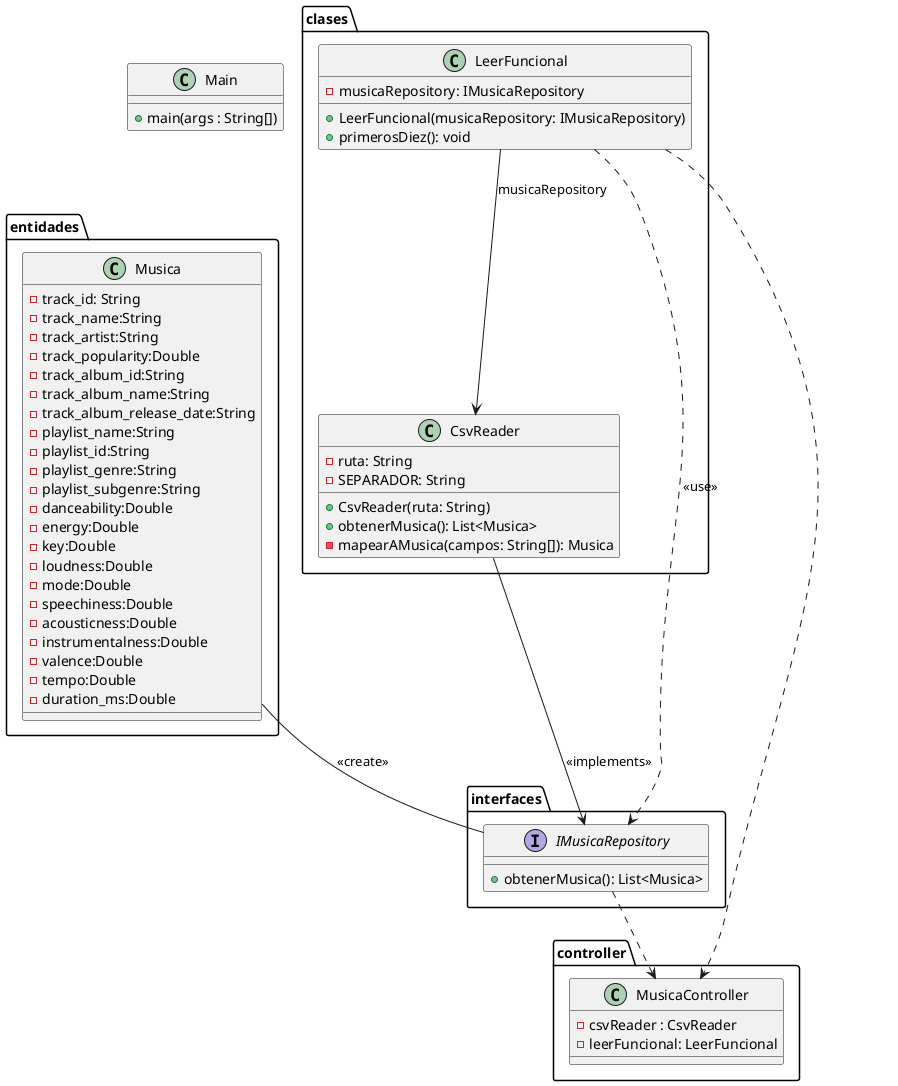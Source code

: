 @startuml



package entidades {
  class Musica {
    - track_id: String
    - track_name:String
    - track_artist:String
    - track_popularity:Double
    - track_album_id:String
    - track_album_name:String
    - track_album_release_date:String
    - playlist_name:String
    - playlist_id:String
    - playlist_genre:String
    - playlist_subgenre:String
    - danceability:Double
    - energy:Double
    - key:Double
    - loudness:Double
    - mode:Double
    - speechiness:Double
    - acousticness:Double
    - instrumentalness:Double
    - valence:Double
    - tempo:Double
    - duration_ms:Double
  }
}
package interfaces{
  interface IMusicaRepository {
    + obtenerMusica(): List<Musica>
  }
}


package clases{
  class CsvReader {
    - ruta: String
    - SEPARADOR: String
    + CsvReader(ruta: String)
    + obtenerMusica(): List<Musica>
    - mapearAMusica(campos: String[]): Musica
  }

  class LeerFuncional {

    - musicaRepository: IMusicaRepository
    + LeerFuncional(musicaRepository: IMusicaRepository)
    + primerosDiez(): void

  }
}

package controller{
  class MusicaController{
    -csvReader : CsvReader
    -leerFuncional: LeerFuncional
  }
}

class Main{
    +main(args : String[])
  }
LeerFuncional ..> IMusicaRepository : <<use>>

LeerFuncional --> CsvReader : musicaRepository
CsvReader --> IMusicaRepository : <<implements>>

Musica -- IMusicaRepository : <<create>>

IMusicaRepository ..> MusicaController
LeerFuncional ..> MusicaController

@enduml
